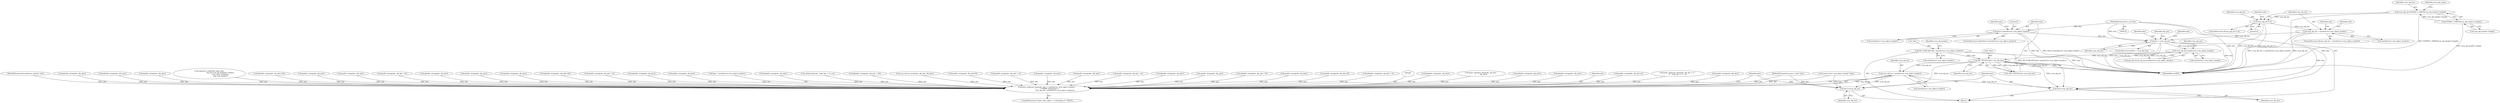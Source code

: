 digraph "0_tcpdump_3c8a2b0e91d8d8947e89384dacf6b54673083e71@API" {
"1003362" [label="(Call,rsvp_obj_len - sizeof(struct rsvp_object_header))"];
"1000326" [label="(Call,ND_TTEST2(*tptr, rsvp_obj_len))"];
"1000175" [label="(Call,ND_TCHECK2(*tptr, sizeof(struct rsvp_object_header)))"];
"1000320" [label="(Call,rsvp_obj_len-sizeof(struct rsvp_object_header))"];
"1000299" [label="(Call,tlen < rsvp_obj_len)"];
"1000170" [label="(Call,tlen>=sizeof(struct rsvp_object_header))"];
"1000148" [label="(MethodParameterIn,u_int tlen)"];
"1000213" [label="(Call,rsvp_obj_len < sizeof(struct rsvp_object_header))"];
"1000197" [label="(Call,rsvp_obj_len % 4)"];
"1000185" [label="(Call,rsvp_obj_len=EXTRACT_16BITS(rsvp_obj_header->length))"];
"1000187" [label="(Call,EXTRACT_16BITS(rsvp_obj_header->length))"];
"1003355" [label="(Call,print_unknown_data(ndo, tptr + sizeof(struct rsvp_object_header), \"\n\t    \", /* FIXME indentation */\n                               rsvp_obj_len - sizeof(struct rsvp_object_header)))"];
"1003366" [label="(Call,tptr+=rsvp_obj_len)"];
"1003369" [label="(Call,tlen-=rsvp_obj_len)"];
"1000212" [label="(ControlStructure,if(rsvp_obj_len < sizeof(struct rsvp_object_header)))"];
"1003371" [label="(Identifier,rsvp_obj_len)"];
"1000329" [label="(Identifier,rsvp_obj_len)"];
"1000577" [label="(Call,ipaddr_string(ndo, obj_tptr + 8))"];
"1000909" [label="(Call,ip6addr_string(ndo, obj_tptr))"];
"1000326" [label="(Call,ND_TTEST2(*tptr, rsvp_obj_len))"];
"1003357" [label="(Call,tptr + sizeof(struct rsvp_object_header))"];
"1002353" [label="(Call,ipaddr_string(ndo, obj_tptr+8))"];
"1000197" [label="(Call,rsvp_obj_len % 4)"];
"1003373" [label="(Literal,0)"];
"1000148" [label="(MethodParameterIn,u_int tlen)"];
"1002312" [label="(Call,ipaddr_string(ndo, obj_tptr))"];
"1000171" [label="(Identifier,tlen)"];
"1000172" [label="(Call,sizeof(struct rsvp_object_header))"];
"1001023" [label="(Call,ipaddr_string(ndo, obj_tptr+8))"];
"1001788" [label="(Call,ip6addr_string(ndo, obj_tptr + 4))"];
"1000178" [label="(Call,sizeof(struct rsvp_object_header))"];
"1003361" [label="(Literal,\"\n\t    \")"];
"1001957" [label="(Call,ip6addr_string(ndo, obj_tptr))"];
"1003339" [label="(Call,print_unknown_data(ndo, obj_tptr, \"\n\t    \", obj_tlen))"];
"1000213" [label="(Call,rsvp_obj_len < sizeof(struct rsvp_object_header))"];
"1000186" [label="(Identifier,rsvp_obj_len)"];
"1000318" [label="(Call,obj_tlen=rsvp_obj_len-sizeof(struct rsvp_object_header))"];
"1000196" [label="(ControlStructure,if(rsvp_obj_len % 4))"];
"1000300" [label="(Identifier,tlen)"];
"1000187" [label="(Call,EXTRACT_16BITS(rsvp_obj_header->length))"];
"1000642" [label="(Call,ip6addr_string(ndo, obj_tptr))"];
"1000408" [label="(Call,ip6addr_string(ndo, obj_tptr))"];
"1003364" [label="(Call,sizeof(struct rsvp_object_header))"];
"1003356" [label="(Identifier,ndo)"];
"1001403" [label="(Call,ipaddr_string(ndo, obj_tptr+2))"];
"1002884" [label="(Call,print_unknown_data(ndo, obj_tptr + 2, \"\n\t\t\", *(obj_tptr + 1) - 2))"];
"1000361" [label="(Call,ipaddr_string(ndo, obj_tptr))"];
"1000215" [label="(Call,sizeof(struct rsvp_object_header))"];
"1000181" [label="(Identifier,rsvp_obj_header)"];
"1000214" [label="(Identifier,rsvp_obj_len)"];
"1000199" [label="(Literal,4)"];
"1000170" [label="(Call,tlen>=sizeof(struct rsvp_object_header))"];
"1003355" [label="(Call,print_unknown_data(ndo, tptr + sizeof(struct rsvp_object_header), \"\n\t    \", /* FIXME indentation */\n                               rsvp_obj_len - sizeof(struct rsvp_object_header)))"];
"1000298" [label="(ControlStructure,if(tlen < rsvp_obj_len))"];
"1000143" [label="(MethodParameterIn,netdissect_options *ndo)"];
"1002756" [label="(Call,ip6addr_string(ndo, obj_tptr))"];
"1000177" [label="(Identifier,tptr)"];
"1002209" [label="(Call,ip6addr_string(ndo, obj_tptr))"];
"1000176" [label="(Call,*tptr)"];
"1003288" [label="(Call,ipaddr_string(ndo, obj_tptr))"];
"1003087" [label="(Call,signature_verify(ndo, pptr, plen,\n                                            obj_ptr.rsvp_obj_integrity->digest,\n                                            rsvp_clear_checksum,\n                                            rsvp_com_header))"];
"1002280" [label="(Call,ip6addr_string(ndo, obj_tptr+20))"];
"1000236" [label="(Identifier,ndo)"];
"1000321" [label="(Identifier,rsvp_obj_len)"];
"1002239" [label="(Call,ipaddr_string(ndo, obj_tptr))"];
"1000679" [label="(Call,ipaddr_string(ndo, obj_tptr))"];
"1003398" [label="(MethodReturn,RET)"];
"1000540" [label="(Call,ipaddr_string(ndo, obj_tptr + 8))"];
"1002179" [label="(Call,ip6addr_string(ndo, obj_tptr))"];
"1000185" [label="(Call,rsvp_obj_len=EXTRACT_16BITS(rsvp_obj_header->length))"];
"1003362" [label="(Call,rsvp_obj_len - sizeof(struct rsvp_object_header))"];
"1000322" [label="(Call,sizeof(struct rsvp_object_header))"];
"1000982" [label="(Call,ipaddr_string(ndo, obj_tptr))"];
"1000203" [label="(Identifier,ndo)"];
"1000192" [label="(Identifier,rsvp_obj_ctype)"];
"1000879" [label="(Call,ipaddr_string(ndo, obj_tptr))"];
"1003369" [label="(Call,tlen-=rsvp_obj_len)"];
"1000950" [label="(Call,ip6addr_string(ndo, obj_tptr+20))"];
"1003367" [label="(Identifier,tptr)"];
"1003366" [label="(Call,tptr+=rsvp_obj_len)"];
"1000327" [label="(Call,*tptr)"];
"1000325" [label="(Call,!ND_TTEST2(*tptr, rsvp_obj_len))"];
"1000169" [label="(ControlStructure,while(tlen>=sizeof(struct rsvp_object_header)))"];
"1002149" [label="(Call,ipaddr_string(ndo, obj_tptr))"];
"1000146" [label="(MethodParameterIn,const u_char *tptr)"];
"1000198" [label="(Identifier,rsvp_obj_len)"];
"1003370" [label="(Identifier,tlen)"];
"1000175" [label="(Call,ND_TCHECK2(*tptr, sizeof(struct rsvp_object_header)))"];
"1000301" [label="(Identifier,rsvp_obj_len)"];
"1003313" [label="(Call,ip6addr_string(ndo, obj_tptr))"];
"1001612" [label="(Call,safeputchar(ndo, *(obj_tptr + 4 + i)))"];
"1000220" [label="(Identifier,ndo)"];
"1000469" [label="(Call,ip6addr_string(ndo, obj_tptr + 20))"];
"1000188" [label="(Call,rsvp_obj_header->length)"];
"1002105" [label="(Call,rsvp_intserv_print(ndo, obj_tptr, obj_tlen))"];
"1000299" [label="(Call,tlen < rsvp_obj_len)"];
"1000313" [label="(Identifier,obj_tptr)"];
"1000182" [label="(Call,(const struct rsvp_object_header *)tptr)"];
"1002587" [label="(Call,ipaddr_string(ndo, obj_tptr + 4))"];
"1003363" [label="(Identifier,rsvp_obj_len)"];
"1002666" [label="(Call,ipaddr_string(ndo, obj_tptr))"];
"1000174" [label="(Block,)"];
"1001921" [label="(Call,ipaddr_string(ndo, obj_tptr))"];
"1003345" [label="(ControlStructure,if (ndo->ndo_vflag > 1 || hexdump == TRUE))"];
"1001767" [label="(Call,ipaddr_string(ndo, obj_tptr + 4))"];
"1003368" [label="(Identifier,rsvp_obj_len)"];
"1000707" [label="(Call,ip6addr_string(ndo, obj_tptr))"];
"1000320" [label="(Call,rsvp_obj_len-sizeof(struct rsvp_object_header))"];
"1000614" [label="(Call,ipaddr_string(ndo, obj_tptr))"];
"1000305" [label="(Identifier,ndo)"];
"1000504" [label="(Call,ip6addr_string(ndo, obj_tptr + 8))"];
"1003362" -> "1003355"  [label="AST: "];
"1003362" -> "1003364"  [label="CFG: "];
"1003363" -> "1003362"  [label="AST: "];
"1003364" -> "1003362"  [label="AST: "];
"1003355" -> "1003362"  [label="CFG: "];
"1003362" -> "1003355"  [label="DDG: rsvp_obj_len"];
"1000326" -> "1003362"  [label="DDG: rsvp_obj_len"];
"1003362" -> "1003366"  [label="DDG: rsvp_obj_len"];
"1003362" -> "1003369"  [label="DDG: rsvp_obj_len"];
"1000326" -> "1000325"  [label="AST: "];
"1000326" -> "1000329"  [label="CFG: "];
"1000327" -> "1000326"  [label="AST: "];
"1000329" -> "1000326"  [label="AST: "];
"1000325" -> "1000326"  [label="CFG: "];
"1000326" -> "1003398"  [label="DDG: rsvp_obj_len"];
"1000326" -> "1003398"  [label="DDG: *tptr"];
"1000326" -> "1000325"  [label="DDG: *tptr"];
"1000326" -> "1000325"  [label="DDG: rsvp_obj_len"];
"1000175" -> "1000326"  [label="DDG: *tptr"];
"1000320" -> "1000326"  [label="DDG: rsvp_obj_len"];
"1000326" -> "1003366"  [label="DDG: rsvp_obj_len"];
"1000326" -> "1003369"  [label="DDG: rsvp_obj_len"];
"1000175" -> "1000174"  [label="AST: "];
"1000175" -> "1000178"  [label="CFG: "];
"1000176" -> "1000175"  [label="AST: "];
"1000178" -> "1000175"  [label="AST: "];
"1000181" -> "1000175"  [label="CFG: "];
"1000175" -> "1003398"  [label="DDG: *tptr"];
"1000175" -> "1003398"  [label="DDG: ND_TCHECK2(*tptr, sizeof(struct rsvp_object_header))"];
"1000320" -> "1000318"  [label="AST: "];
"1000320" -> "1000322"  [label="CFG: "];
"1000321" -> "1000320"  [label="AST: "];
"1000322" -> "1000320"  [label="AST: "];
"1000318" -> "1000320"  [label="CFG: "];
"1000320" -> "1000318"  [label="DDG: rsvp_obj_len"];
"1000299" -> "1000320"  [label="DDG: rsvp_obj_len"];
"1000299" -> "1000298"  [label="AST: "];
"1000299" -> "1000301"  [label="CFG: "];
"1000300" -> "1000299"  [label="AST: "];
"1000301" -> "1000299"  [label="AST: "];
"1000305" -> "1000299"  [label="CFG: "];
"1000313" -> "1000299"  [label="CFG: "];
"1000299" -> "1003398"  [label="DDG: tlen < rsvp_obj_len"];
"1000299" -> "1003398"  [label="DDG: rsvp_obj_len"];
"1000299" -> "1003398"  [label="DDG: tlen"];
"1000170" -> "1000299"  [label="DDG: tlen"];
"1000148" -> "1000299"  [label="DDG: tlen"];
"1000213" -> "1000299"  [label="DDG: rsvp_obj_len"];
"1000299" -> "1003369"  [label="DDG: tlen"];
"1000170" -> "1000169"  [label="AST: "];
"1000170" -> "1000172"  [label="CFG: "];
"1000171" -> "1000170"  [label="AST: "];
"1000172" -> "1000170"  [label="AST: "];
"1000177" -> "1000170"  [label="CFG: "];
"1003373" -> "1000170"  [label="CFG: "];
"1000170" -> "1003398"  [label="DDG: tlen"];
"1000170" -> "1003398"  [label="DDG: tlen>=sizeof(struct rsvp_object_header)"];
"1000148" -> "1000170"  [label="DDG: tlen"];
"1000148" -> "1000142"  [label="AST: "];
"1000148" -> "1003398"  [label="DDG: tlen"];
"1000148" -> "1003369"  [label="DDG: tlen"];
"1000213" -> "1000212"  [label="AST: "];
"1000213" -> "1000215"  [label="CFG: "];
"1000214" -> "1000213"  [label="AST: "];
"1000215" -> "1000213"  [label="AST: "];
"1000220" -> "1000213"  [label="CFG: "];
"1000236" -> "1000213"  [label="CFG: "];
"1000213" -> "1003398"  [label="DDG: rsvp_obj_len"];
"1000213" -> "1003398"  [label="DDG: rsvp_obj_len < sizeof(struct rsvp_object_header)"];
"1000197" -> "1000213"  [label="DDG: rsvp_obj_len"];
"1000197" -> "1000196"  [label="AST: "];
"1000197" -> "1000199"  [label="CFG: "];
"1000198" -> "1000197"  [label="AST: "];
"1000199" -> "1000197"  [label="AST: "];
"1000203" -> "1000197"  [label="CFG: "];
"1000214" -> "1000197"  [label="CFG: "];
"1000197" -> "1003398"  [label="DDG: rsvp_obj_len % 4"];
"1000197" -> "1003398"  [label="DDG: rsvp_obj_len"];
"1000185" -> "1000197"  [label="DDG: rsvp_obj_len"];
"1000185" -> "1000174"  [label="AST: "];
"1000185" -> "1000187"  [label="CFG: "];
"1000186" -> "1000185"  [label="AST: "];
"1000187" -> "1000185"  [label="AST: "];
"1000192" -> "1000185"  [label="CFG: "];
"1000185" -> "1003398"  [label="DDG: EXTRACT_16BITS(rsvp_obj_header->length)"];
"1000187" -> "1000185"  [label="DDG: rsvp_obj_header->length"];
"1000187" -> "1000188"  [label="CFG: "];
"1000188" -> "1000187"  [label="AST: "];
"1000187" -> "1003398"  [label="DDG: rsvp_obj_header->length"];
"1003355" -> "1003345"  [label="AST: "];
"1003356" -> "1003355"  [label="AST: "];
"1003357" -> "1003355"  [label="AST: "];
"1003361" -> "1003355"  [label="AST: "];
"1003367" -> "1003355"  [label="CFG: "];
"1002756" -> "1003355"  [label="DDG: ndo"];
"1001023" -> "1003355"  [label="DDG: ndo"];
"1002179" -> "1003355"  [label="DDG: ndo"];
"1002105" -> "1003355"  [label="DDG: ndo"];
"1000408" -> "1003355"  [label="DDG: ndo"];
"1000679" -> "1003355"  [label="DDG: ndo"];
"1002239" -> "1003355"  [label="DDG: ndo"];
"1001403" -> "1003355"  [label="DDG: ndo"];
"1002587" -> "1003355"  [label="DDG: ndo"];
"1003313" -> "1003355"  [label="DDG: ndo"];
"1000614" -> "1003355"  [label="DDG: ndo"];
"1000982" -> "1003355"  [label="DDG: ndo"];
"1000879" -> "1003355"  [label="DDG: ndo"];
"1003288" -> "1003355"  [label="DDG: ndo"];
"1000642" -> "1003355"  [label="DDG: ndo"];
"1002666" -> "1003355"  [label="DDG: ndo"];
"1001921" -> "1003355"  [label="DDG: ndo"];
"1001957" -> "1003355"  [label="DDG: ndo"];
"1000707" -> "1003355"  [label="DDG: ndo"];
"1002353" -> "1003355"  [label="DDG: ndo"];
"1003339" -> "1003355"  [label="DDG: ndo"];
"1002280" -> "1003355"  [label="DDG: ndo"];
"1000577" -> "1003355"  [label="DDG: ndo"];
"1002209" -> "1003355"  [label="DDG: ndo"];
"1000950" -> "1003355"  [label="DDG: ndo"];
"1000909" -> "1003355"  [label="DDG: ndo"];
"1000504" -> "1003355"  [label="DDG: ndo"];
"1002149" -> "1003355"  [label="DDG: ndo"];
"1000361" -> "1003355"  [label="DDG: ndo"];
"1001767" -> "1003355"  [label="DDG: ndo"];
"1002312" -> "1003355"  [label="DDG: ndo"];
"1001612" -> "1003355"  [label="DDG: ndo"];
"1003087" -> "1003355"  [label="DDG: ndo"];
"1002884" -> "1003355"  [label="DDG: ndo"];
"1000469" -> "1003355"  [label="DDG: ndo"];
"1000540" -> "1003355"  [label="DDG: ndo"];
"1001788" -> "1003355"  [label="DDG: ndo"];
"1000143" -> "1003355"  [label="DDG: ndo"];
"1000146" -> "1003355"  [label="DDG: tptr"];
"1000182" -> "1003355"  [label="DDG: tptr"];
"1003366" -> "1000174"  [label="AST: "];
"1003366" -> "1003368"  [label="CFG: "];
"1003367" -> "1003366"  [label="AST: "];
"1003368" -> "1003366"  [label="AST: "];
"1003370" -> "1003366"  [label="CFG: "];
"1000146" -> "1003366"  [label="DDG: tptr"];
"1000182" -> "1003366"  [label="DDG: tptr"];
"1003369" -> "1000174"  [label="AST: "];
"1003369" -> "1003371"  [label="CFG: "];
"1003370" -> "1003369"  [label="AST: "];
"1003371" -> "1003369"  [label="AST: "];
"1000171" -> "1003369"  [label="CFG: "];
}
